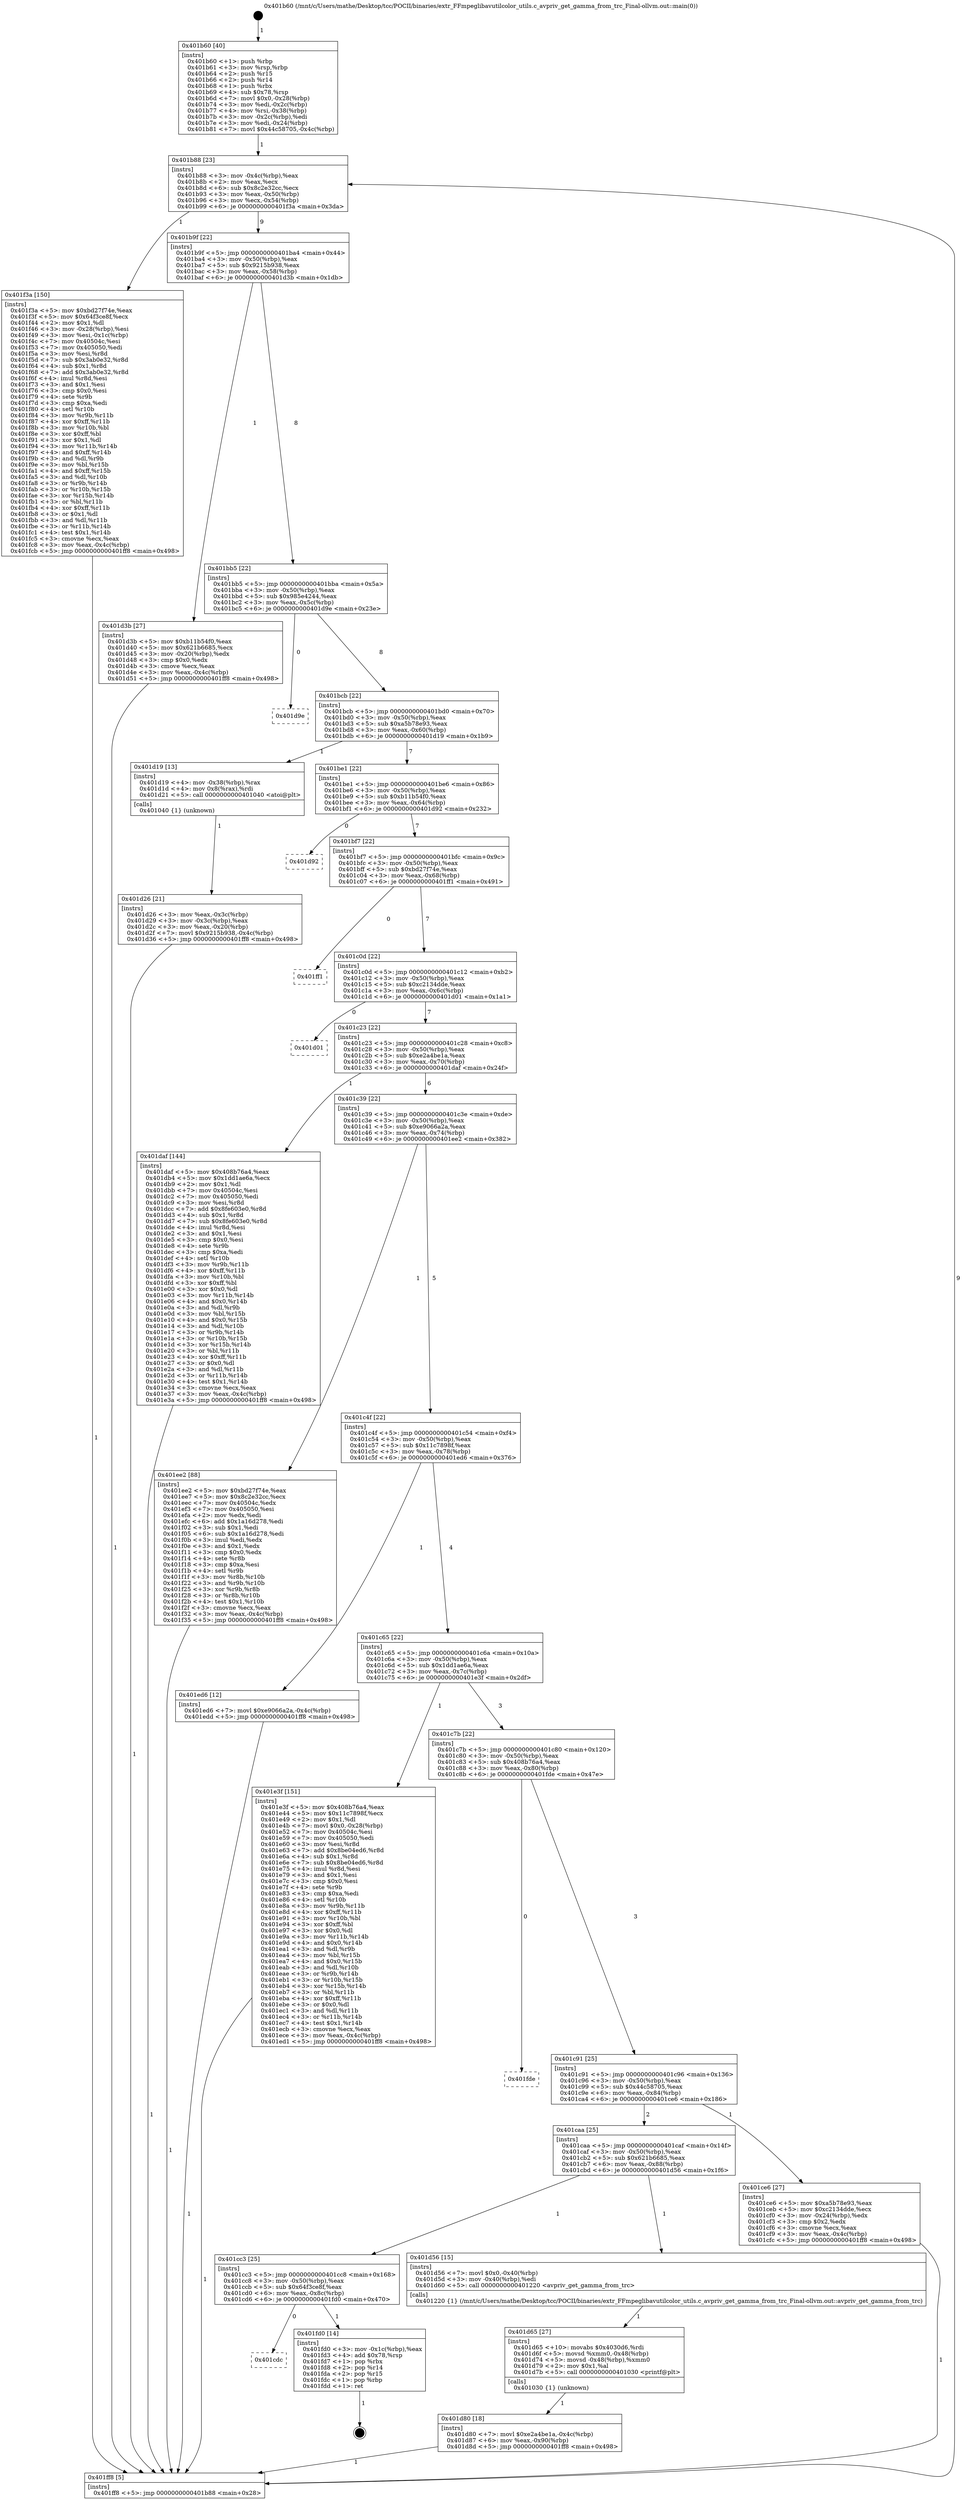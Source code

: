 digraph "0x401b60" {
  label = "0x401b60 (/mnt/c/Users/mathe/Desktop/tcc/POCII/binaries/extr_FFmpeglibavutilcolor_utils.c_avpriv_get_gamma_from_trc_Final-ollvm.out::main(0))"
  labelloc = "t"
  node[shape=record]

  Entry [label="",width=0.3,height=0.3,shape=circle,fillcolor=black,style=filled]
  "0x401b88" [label="{
     0x401b88 [23]\l
     | [instrs]\l
     &nbsp;&nbsp;0x401b88 \<+3\>: mov -0x4c(%rbp),%eax\l
     &nbsp;&nbsp;0x401b8b \<+2\>: mov %eax,%ecx\l
     &nbsp;&nbsp;0x401b8d \<+6\>: sub $0x8c2e32cc,%ecx\l
     &nbsp;&nbsp;0x401b93 \<+3\>: mov %eax,-0x50(%rbp)\l
     &nbsp;&nbsp;0x401b96 \<+3\>: mov %ecx,-0x54(%rbp)\l
     &nbsp;&nbsp;0x401b99 \<+6\>: je 0000000000401f3a \<main+0x3da\>\l
  }"]
  "0x401f3a" [label="{
     0x401f3a [150]\l
     | [instrs]\l
     &nbsp;&nbsp;0x401f3a \<+5\>: mov $0xbd27f74e,%eax\l
     &nbsp;&nbsp;0x401f3f \<+5\>: mov $0x64f3ce8f,%ecx\l
     &nbsp;&nbsp;0x401f44 \<+2\>: mov $0x1,%dl\l
     &nbsp;&nbsp;0x401f46 \<+3\>: mov -0x28(%rbp),%esi\l
     &nbsp;&nbsp;0x401f49 \<+3\>: mov %esi,-0x1c(%rbp)\l
     &nbsp;&nbsp;0x401f4c \<+7\>: mov 0x40504c,%esi\l
     &nbsp;&nbsp;0x401f53 \<+7\>: mov 0x405050,%edi\l
     &nbsp;&nbsp;0x401f5a \<+3\>: mov %esi,%r8d\l
     &nbsp;&nbsp;0x401f5d \<+7\>: sub $0x3ab0e32,%r8d\l
     &nbsp;&nbsp;0x401f64 \<+4\>: sub $0x1,%r8d\l
     &nbsp;&nbsp;0x401f68 \<+7\>: add $0x3ab0e32,%r8d\l
     &nbsp;&nbsp;0x401f6f \<+4\>: imul %r8d,%esi\l
     &nbsp;&nbsp;0x401f73 \<+3\>: and $0x1,%esi\l
     &nbsp;&nbsp;0x401f76 \<+3\>: cmp $0x0,%esi\l
     &nbsp;&nbsp;0x401f79 \<+4\>: sete %r9b\l
     &nbsp;&nbsp;0x401f7d \<+3\>: cmp $0xa,%edi\l
     &nbsp;&nbsp;0x401f80 \<+4\>: setl %r10b\l
     &nbsp;&nbsp;0x401f84 \<+3\>: mov %r9b,%r11b\l
     &nbsp;&nbsp;0x401f87 \<+4\>: xor $0xff,%r11b\l
     &nbsp;&nbsp;0x401f8b \<+3\>: mov %r10b,%bl\l
     &nbsp;&nbsp;0x401f8e \<+3\>: xor $0xff,%bl\l
     &nbsp;&nbsp;0x401f91 \<+3\>: xor $0x1,%dl\l
     &nbsp;&nbsp;0x401f94 \<+3\>: mov %r11b,%r14b\l
     &nbsp;&nbsp;0x401f97 \<+4\>: and $0xff,%r14b\l
     &nbsp;&nbsp;0x401f9b \<+3\>: and %dl,%r9b\l
     &nbsp;&nbsp;0x401f9e \<+3\>: mov %bl,%r15b\l
     &nbsp;&nbsp;0x401fa1 \<+4\>: and $0xff,%r15b\l
     &nbsp;&nbsp;0x401fa5 \<+3\>: and %dl,%r10b\l
     &nbsp;&nbsp;0x401fa8 \<+3\>: or %r9b,%r14b\l
     &nbsp;&nbsp;0x401fab \<+3\>: or %r10b,%r15b\l
     &nbsp;&nbsp;0x401fae \<+3\>: xor %r15b,%r14b\l
     &nbsp;&nbsp;0x401fb1 \<+3\>: or %bl,%r11b\l
     &nbsp;&nbsp;0x401fb4 \<+4\>: xor $0xff,%r11b\l
     &nbsp;&nbsp;0x401fb8 \<+3\>: or $0x1,%dl\l
     &nbsp;&nbsp;0x401fbb \<+3\>: and %dl,%r11b\l
     &nbsp;&nbsp;0x401fbe \<+3\>: or %r11b,%r14b\l
     &nbsp;&nbsp;0x401fc1 \<+4\>: test $0x1,%r14b\l
     &nbsp;&nbsp;0x401fc5 \<+3\>: cmovne %ecx,%eax\l
     &nbsp;&nbsp;0x401fc8 \<+3\>: mov %eax,-0x4c(%rbp)\l
     &nbsp;&nbsp;0x401fcb \<+5\>: jmp 0000000000401ff8 \<main+0x498\>\l
  }"]
  "0x401b9f" [label="{
     0x401b9f [22]\l
     | [instrs]\l
     &nbsp;&nbsp;0x401b9f \<+5\>: jmp 0000000000401ba4 \<main+0x44\>\l
     &nbsp;&nbsp;0x401ba4 \<+3\>: mov -0x50(%rbp),%eax\l
     &nbsp;&nbsp;0x401ba7 \<+5\>: sub $0x9215b938,%eax\l
     &nbsp;&nbsp;0x401bac \<+3\>: mov %eax,-0x58(%rbp)\l
     &nbsp;&nbsp;0x401baf \<+6\>: je 0000000000401d3b \<main+0x1db\>\l
  }"]
  Exit [label="",width=0.3,height=0.3,shape=circle,fillcolor=black,style=filled,peripheries=2]
  "0x401d3b" [label="{
     0x401d3b [27]\l
     | [instrs]\l
     &nbsp;&nbsp;0x401d3b \<+5\>: mov $0xb11b54f0,%eax\l
     &nbsp;&nbsp;0x401d40 \<+5\>: mov $0x621b6685,%ecx\l
     &nbsp;&nbsp;0x401d45 \<+3\>: mov -0x20(%rbp),%edx\l
     &nbsp;&nbsp;0x401d48 \<+3\>: cmp $0x0,%edx\l
     &nbsp;&nbsp;0x401d4b \<+3\>: cmove %ecx,%eax\l
     &nbsp;&nbsp;0x401d4e \<+3\>: mov %eax,-0x4c(%rbp)\l
     &nbsp;&nbsp;0x401d51 \<+5\>: jmp 0000000000401ff8 \<main+0x498\>\l
  }"]
  "0x401bb5" [label="{
     0x401bb5 [22]\l
     | [instrs]\l
     &nbsp;&nbsp;0x401bb5 \<+5\>: jmp 0000000000401bba \<main+0x5a\>\l
     &nbsp;&nbsp;0x401bba \<+3\>: mov -0x50(%rbp),%eax\l
     &nbsp;&nbsp;0x401bbd \<+5\>: sub $0x985e4244,%eax\l
     &nbsp;&nbsp;0x401bc2 \<+3\>: mov %eax,-0x5c(%rbp)\l
     &nbsp;&nbsp;0x401bc5 \<+6\>: je 0000000000401d9e \<main+0x23e\>\l
  }"]
  "0x401cdc" [label="{
     0x401cdc\l
  }", style=dashed]
  "0x401d9e" [label="{
     0x401d9e\l
  }", style=dashed]
  "0x401bcb" [label="{
     0x401bcb [22]\l
     | [instrs]\l
     &nbsp;&nbsp;0x401bcb \<+5\>: jmp 0000000000401bd0 \<main+0x70\>\l
     &nbsp;&nbsp;0x401bd0 \<+3\>: mov -0x50(%rbp),%eax\l
     &nbsp;&nbsp;0x401bd3 \<+5\>: sub $0xa5b78e93,%eax\l
     &nbsp;&nbsp;0x401bd8 \<+3\>: mov %eax,-0x60(%rbp)\l
     &nbsp;&nbsp;0x401bdb \<+6\>: je 0000000000401d19 \<main+0x1b9\>\l
  }"]
  "0x401fd0" [label="{
     0x401fd0 [14]\l
     | [instrs]\l
     &nbsp;&nbsp;0x401fd0 \<+3\>: mov -0x1c(%rbp),%eax\l
     &nbsp;&nbsp;0x401fd3 \<+4\>: add $0x78,%rsp\l
     &nbsp;&nbsp;0x401fd7 \<+1\>: pop %rbx\l
     &nbsp;&nbsp;0x401fd8 \<+2\>: pop %r14\l
     &nbsp;&nbsp;0x401fda \<+2\>: pop %r15\l
     &nbsp;&nbsp;0x401fdc \<+1\>: pop %rbp\l
     &nbsp;&nbsp;0x401fdd \<+1\>: ret\l
  }"]
  "0x401d19" [label="{
     0x401d19 [13]\l
     | [instrs]\l
     &nbsp;&nbsp;0x401d19 \<+4\>: mov -0x38(%rbp),%rax\l
     &nbsp;&nbsp;0x401d1d \<+4\>: mov 0x8(%rax),%rdi\l
     &nbsp;&nbsp;0x401d21 \<+5\>: call 0000000000401040 \<atoi@plt\>\l
     | [calls]\l
     &nbsp;&nbsp;0x401040 \{1\} (unknown)\l
  }"]
  "0x401be1" [label="{
     0x401be1 [22]\l
     | [instrs]\l
     &nbsp;&nbsp;0x401be1 \<+5\>: jmp 0000000000401be6 \<main+0x86\>\l
     &nbsp;&nbsp;0x401be6 \<+3\>: mov -0x50(%rbp),%eax\l
     &nbsp;&nbsp;0x401be9 \<+5\>: sub $0xb11b54f0,%eax\l
     &nbsp;&nbsp;0x401bee \<+3\>: mov %eax,-0x64(%rbp)\l
     &nbsp;&nbsp;0x401bf1 \<+6\>: je 0000000000401d92 \<main+0x232\>\l
  }"]
  "0x401d80" [label="{
     0x401d80 [18]\l
     | [instrs]\l
     &nbsp;&nbsp;0x401d80 \<+7\>: movl $0xe2a4be1a,-0x4c(%rbp)\l
     &nbsp;&nbsp;0x401d87 \<+6\>: mov %eax,-0x90(%rbp)\l
     &nbsp;&nbsp;0x401d8d \<+5\>: jmp 0000000000401ff8 \<main+0x498\>\l
  }"]
  "0x401d92" [label="{
     0x401d92\l
  }", style=dashed]
  "0x401bf7" [label="{
     0x401bf7 [22]\l
     | [instrs]\l
     &nbsp;&nbsp;0x401bf7 \<+5\>: jmp 0000000000401bfc \<main+0x9c\>\l
     &nbsp;&nbsp;0x401bfc \<+3\>: mov -0x50(%rbp),%eax\l
     &nbsp;&nbsp;0x401bff \<+5\>: sub $0xbd27f74e,%eax\l
     &nbsp;&nbsp;0x401c04 \<+3\>: mov %eax,-0x68(%rbp)\l
     &nbsp;&nbsp;0x401c07 \<+6\>: je 0000000000401ff1 \<main+0x491\>\l
  }"]
  "0x401d65" [label="{
     0x401d65 [27]\l
     | [instrs]\l
     &nbsp;&nbsp;0x401d65 \<+10\>: movabs $0x4030d6,%rdi\l
     &nbsp;&nbsp;0x401d6f \<+5\>: movsd %xmm0,-0x48(%rbp)\l
     &nbsp;&nbsp;0x401d74 \<+5\>: movsd -0x48(%rbp),%xmm0\l
     &nbsp;&nbsp;0x401d79 \<+2\>: mov $0x1,%al\l
     &nbsp;&nbsp;0x401d7b \<+5\>: call 0000000000401030 \<printf@plt\>\l
     | [calls]\l
     &nbsp;&nbsp;0x401030 \{1\} (unknown)\l
  }"]
  "0x401ff1" [label="{
     0x401ff1\l
  }", style=dashed]
  "0x401c0d" [label="{
     0x401c0d [22]\l
     | [instrs]\l
     &nbsp;&nbsp;0x401c0d \<+5\>: jmp 0000000000401c12 \<main+0xb2\>\l
     &nbsp;&nbsp;0x401c12 \<+3\>: mov -0x50(%rbp),%eax\l
     &nbsp;&nbsp;0x401c15 \<+5\>: sub $0xc2134dde,%eax\l
     &nbsp;&nbsp;0x401c1a \<+3\>: mov %eax,-0x6c(%rbp)\l
     &nbsp;&nbsp;0x401c1d \<+6\>: je 0000000000401d01 \<main+0x1a1\>\l
  }"]
  "0x401cc3" [label="{
     0x401cc3 [25]\l
     | [instrs]\l
     &nbsp;&nbsp;0x401cc3 \<+5\>: jmp 0000000000401cc8 \<main+0x168\>\l
     &nbsp;&nbsp;0x401cc8 \<+3\>: mov -0x50(%rbp),%eax\l
     &nbsp;&nbsp;0x401ccb \<+5\>: sub $0x64f3ce8f,%eax\l
     &nbsp;&nbsp;0x401cd0 \<+6\>: mov %eax,-0x8c(%rbp)\l
     &nbsp;&nbsp;0x401cd6 \<+6\>: je 0000000000401fd0 \<main+0x470\>\l
  }"]
  "0x401d01" [label="{
     0x401d01\l
  }", style=dashed]
  "0x401c23" [label="{
     0x401c23 [22]\l
     | [instrs]\l
     &nbsp;&nbsp;0x401c23 \<+5\>: jmp 0000000000401c28 \<main+0xc8\>\l
     &nbsp;&nbsp;0x401c28 \<+3\>: mov -0x50(%rbp),%eax\l
     &nbsp;&nbsp;0x401c2b \<+5\>: sub $0xe2a4be1a,%eax\l
     &nbsp;&nbsp;0x401c30 \<+3\>: mov %eax,-0x70(%rbp)\l
     &nbsp;&nbsp;0x401c33 \<+6\>: je 0000000000401daf \<main+0x24f\>\l
  }"]
  "0x401d56" [label="{
     0x401d56 [15]\l
     | [instrs]\l
     &nbsp;&nbsp;0x401d56 \<+7\>: movl $0x0,-0x40(%rbp)\l
     &nbsp;&nbsp;0x401d5d \<+3\>: mov -0x40(%rbp),%edi\l
     &nbsp;&nbsp;0x401d60 \<+5\>: call 0000000000401220 \<avpriv_get_gamma_from_trc\>\l
     | [calls]\l
     &nbsp;&nbsp;0x401220 \{1\} (/mnt/c/Users/mathe/Desktop/tcc/POCII/binaries/extr_FFmpeglibavutilcolor_utils.c_avpriv_get_gamma_from_trc_Final-ollvm.out::avpriv_get_gamma_from_trc)\l
  }"]
  "0x401daf" [label="{
     0x401daf [144]\l
     | [instrs]\l
     &nbsp;&nbsp;0x401daf \<+5\>: mov $0x408b76a4,%eax\l
     &nbsp;&nbsp;0x401db4 \<+5\>: mov $0x1dd1ae6a,%ecx\l
     &nbsp;&nbsp;0x401db9 \<+2\>: mov $0x1,%dl\l
     &nbsp;&nbsp;0x401dbb \<+7\>: mov 0x40504c,%esi\l
     &nbsp;&nbsp;0x401dc2 \<+7\>: mov 0x405050,%edi\l
     &nbsp;&nbsp;0x401dc9 \<+3\>: mov %esi,%r8d\l
     &nbsp;&nbsp;0x401dcc \<+7\>: add $0x8fe603e0,%r8d\l
     &nbsp;&nbsp;0x401dd3 \<+4\>: sub $0x1,%r8d\l
     &nbsp;&nbsp;0x401dd7 \<+7\>: sub $0x8fe603e0,%r8d\l
     &nbsp;&nbsp;0x401dde \<+4\>: imul %r8d,%esi\l
     &nbsp;&nbsp;0x401de2 \<+3\>: and $0x1,%esi\l
     &nbsp;&nbsp;0x401de5 \<+3\>: cmp $0x0,%esi\l
     &nbsp;&nbsp;0x401de8 \<+4\>: sete %r9b\l
     &nbsp;&nbsp;0x401dec \<+3\>: cmp $0xa,%edi\l
     &nbsp;&nbsp;0x401def \<+4\>: setl %r10b\l
     &nbsp;&nbsp;0x401df3 \<+3\>: mov %r9b,%r11b\l
     &nbsp;&nbsp;0x401df6 \<+4\>: xor $0xff,%r11b\l
     &nbsp;&nbsp;0x401dfa \<+3\>: mov %r10b,%bl\l
     &nbsp;&nbsp;0x401dfd \<+3\>: xor $0xff,%bl\l
     &nbsp;&nbsp;0x401e00 \<+3\>: xor $0x0,%dl\l
     &nbsp;&nbsp;0x401e03 \<+3\>: mov %r11b,%r14b\l
     &nbsp;&nbsp;0x401e06 \<+4\>: and $0x0,%r14b\l
     &nbsp;&nbsp;0x401e0a \<+3\>: and %dl,%r9b\l
     &nbsp;&nbsp;0x401e0d \<+3\>: mov %bl,%r15b\l
     &nbsp;&nbsp;0x401e10 \<+4\>: and $0x0,%r15b\l
     &nbsp;&nbsp;0x401e14 \<+3\>: and %dl,%r10b\l
     &nbsp;&nbsp;0x401e17 \<+3\>: or %r9b,%r14b\l
     &nbsp;&nbsp;0x401e1a \<+3\>: or %r10b,%r15b\l
     &nbsp;&nbsp;0x401e1d \<+3\>: xor %r15b,%r14b\l
     &nbsp;&nbsp;0x401e20 \<+3\>: or %bl,%r11b\l
     &nbsp;&nbsp;0x401e23 \<+4\>: xor $0xff,%r11b\l
     &nbsp;&nbsp;0x401e27 \<+3\>: or $0x0,%dl\l
     &nbsp;&nbsp;0x401e2a \<+3\>: and %dl,%r11b\l
     &nbsp;&nbsp;0x401e2d \<+3\>: or %r11b,%r14b\l
     &nbsp;&nbsp;0x401e30 \<+4\>: test $0x1,%r14b\l
     &nbsp;&nbsp;0x401e34 \<+3\>: cmovne %ecx,%eax\l
     &nbsp;&nbsp;0x401e37 \<+3\>: mov %eax,-0x4c(%rbp)\l
     &nbsp;&nbsp;0x401e3a \<+5\>: jmp 0000000000401ff8 \<main+0x498\>\l
  }"]
  "0x401c39" [label="{
     0x401c39 [22]\l
     | [instrs]\l
     &nbsp;&nbsp;0x401c39 \<+5\>: jmp 0000000000401c3e \<main+0xde\>\l
     &nbsp;&nbsp;0x401c3e \<+3\>: mov -0x50(%rbp),%eax\l
     &nbsp;&nbsp;0x401c41 \<+5\>: sub $0xe9066a2a,%eax\l
     &nbsp;&nbsp;0x401c46 \<+3\>: mov %eax,-0x74(%rbp)\l
     &nbsp;&nbsp;0x401c49 \<+6\>: je 0000000000401ee2 \<main+0x382\>\l
  }"]
  "0x401d26" [label="{
     0x401d26 [21]\l
     | [instrs]\l
     &nbsp;&nbsp;0x401d26 \<+3\>: mov %eax,-0x3c(%rbp)\l
     &nbsp;&nbsp;0x401d29 \<+3\>: mov -0x3c(%rbp),%eax\l
     &nbsp;&nbsp;0x401d2c \<+3\>: mov %eax,-0x20(%rbp)\l
     &nbsp;&nbsp;0x401d2f \<+7\>: movl $0x9215b938,-0x4c(%rbp)\l
     &nbsp;&nbsp;0x401d36 \<+5\>: jmp 0000000000401ff8 \<main+0x498\>\l
  }"]
  "0x401ee2" [label="{
     0x401ee2 [88]\l
     | [instrs]\l
     &nbsp;&nbsp;0x401ee2 \<+5\>: mov $0xbd27f74e,%eax\l
     &nbsp;&nbsp;0x401ee7 \<+5\>: mov $0x8c2e32cc,%ecx\l
     &nbsp;&nbsp;0x401eec \<+7\>: mov 0x40504c,%edx\l
     &nbsp;&nbsp;0x401ef3 \<+7\>: mov 0x405050,%esi\l
     &nbsp;&nbsp;0x401efa \<+2\>: mov %edx,%edi\l
     &nbsp;&nbsp;0x401efc \<+6\>: add $0x1a16d278,%edi\l
     &nbsp;&nbsp;0x401f02 \<+3\>: sub $0x1,%edi\l
     &nbsp;&nbsp;0x401f05 \<+6\>: sub $0x1a16d278,%edi\l
     &nbsp;&nbsp;0x401f0b \<+3\>: imul %edi,%edx\l
     &nbsp;&nbsp;0x401f0e \<+3\>: and $0x1,%edx\l
     &nbsp;&nbsp;0x401f11 \<+3\>: cmp $0x0,%edx\l
     &nbsp;&nbsp;0x401f14 \<+4\>: sete %r8b\l
     &nbsp;&nbsp;0x401f18 \<+3\>: cmp $0xa,%esi\l
     &nbsp;&nbsp;0x401f1b \<+4\>: setl %r9b\l
     &nbsp;&nbsp;0x401f1f \<+3\>: mov %r8b,%r10b\l
     &nbsp;&nbsp;0x401f22 \<+3\>: and %r9b,%r10b\l
     &nbsp;&nbsp;0x401f25 \<+3\>: xor %r9b,%r8b\l
     &nbsp;&nbsp;0x401f28 \<+3\>: or %r8b,%r10b\l
     &nbsp;&nbsp;0x401f2b \<+4\>: test $0x1,%r10b\l
     &nbsp;&nbsp;0x401f2f \<+3\>: cmovne %ecx,%eax\l
     &nbsp;&nbsp;0x401f32 \<+3\>: mov %eax,-0x4c(%rbp)\l
     &nbsp;&nbsp;0x401f35 \<+5\>: jmp 0000000000401ff8 \<main+0x498\>\l
  }"]
  "0x401c4f" [label="{
     0x401c4f [22]\l
     | [instrs]\l
     &nbsp;&nbsp;0x401c4f \<+5\>: jmp 0000000000401c54 \<main+0xf4\>\l
     &nbsp;&nbsp;0x401c54 \<+3\>: mov -0x50(%rbp),%eax\l
     &nbsp;&nbsp;0x401c57 \<+5\>: sub $0x11c7898f,%eax\l
     &nbsp;&nbsp;0x401c5c \<+3\>: mov %eax,-0x78(%rbp)\l
     &nbsp;&nbsp;0x401c5f \<+6\>: je 0000000000401ed6 \<main+0x376\>\l
  }"]
  "0x401b60" [label="{
     0x401b60 [40]\l
     | [instrs]\l
     &nbsp;&nbsp;0x401b60 \<+1\>: push %rbp\l
     &nbsp;&nbsp;0x401b61 \<+3\>: mov %rsp,%rbp\l
     &nbsp;&nbsp;0x401b64 \<+2\>: push %r15\l
     &nbsp;&nbsp;0x401b66 \<+2\>: push %r14\l
     &nbsp;&nbsp;0x401b68 \<+1\>: push %rbx\l
     &nbsp;&nbsp;0x401b69 \<+4\>: sub $0x78,%rsp\l
     &nbsp;&nbsp;0x401b6d \<+7\>: movl $0x0,-0x28(%rbp)\l
     &nbsp;&nbsp;0x401b74 \<+3\>: mov %edi,-0x2c(%rbp)\l
     &nbsp;&nbsp;0x401b77 \<+4\>: mov %rsi,-0x38(%rbp)\l
     &nbsp;&nbsp;0x401b7b \<+3\>: mov -0x2c(%rbp),%edi\l
     &nbsp;&nbsp;0x401b7e \<+3\>: mov %edi,-0x24(%rbp)\l
     &nbsp;&nbsp;0x401b81 \<+7\>: movl $0x44c58705,-0x4c(%rbp)\l
  }"]
  "0x401ed6" [label="{
     0x401ed6 [12]\l
     | [instrs]\l
     &nbsp;&nbsp;0x401ed6 \<+7\>: movl $0xe9066a2a,-0x4c(%rbp)\l
     &nbsp;&nbsp;0x401edd \<+5\>: jmp 0000000000401ff8 \<main+0x498\>\l
  }"]
  "0x401c65" [label="{
     0x401c65 [22]\l
     | [instrs]\l
     &nbsp;&nbsp;0x401c65 \<+5\>: jmp 0000000000401c6a \<main+0x10a\>\l
     &nbsp;&nbsp;0x401c6a \<+3\>: mov -0x50(%rbp),%eax\l
     &nbsp;&nbsp;0x401c6d \<+5\>: sub $0x1dd1ae6a,%eax\l
     &nbsp;&nbsp;0x401c72 \<+3\>: mov %eax,-0x7c(%rbp)\l
     &nbsp;&nbsp;0x401c75 \<+6\>: je 0000000000401e3f \<main+0x2df\>\l
  }"]
  "0x401ff8" [label="{
     0x401ff8 [5]\l
     | [instrs]\l
     &nbsp;&nbsp;0x401ff8 \<+5\>: jmp 0000000000401b88 \<main+0x28\>\l
  }"]
  "0x401e3f" [label="{
     0x401e3f [151]\l
     | [instrs]\l
     &nbsp;&nbsp;0x401e3f \<+5\>: mov $0x408b76a4,%eax\l
     &nbsp;&nbsp;0x401e44 \<+5\>: mov $0x11c7898f,%ecx\l
     &nbsp;&nbsp;0x401e49 \<+2\>: mov $0x1,%dl\l
     &nbsp;&nbsp;0x401e4b \<+7\>: movl $0x0,-0x28(%rbp)\l
     &nbsp;&nbsp;0x401e52 \<+7\>: mov 0x40504c,%esi\l
     &nbsp;&nbsp;0x401e59 \<+7\>: mov 0x405050,%edi\l
     &nbsp;&nbsp;0x401e60 \<+3\>: mov %esi,%r8d\l
     &nbsp;&nbsp;0x401e63 \<+7\>: add $0x8be04ed6,%r8d\l
     &nbsp;&nbsp;0x401e6a \<+4\>: sub $0x1,%r8d\l
     &nbsp;&nbsp;0x401e6e \<+7\>: sub $0x8be04ed6,%r8d\l
     &nbsp;&nbsp;0x401e75 \<+4\>: imul %r8d,%esi\l
     &nbsp;&nbsp;0x401e79 \<+3\>: and $0x1,%esi\l
     &nbsp;&nbsp;0x401e7c \<+3\>: cmp $0x0,%esi\l
     &nbsp;&nbsp;0x401e7f \<+4\>: sete %r9b\l
     &nbsp;&nbsp;0x401e83 \<+3\>: cmp $0xa,%edi\l
     &nbsp;&nbsp;0x401e86 \<+4\>: setl %r10b\l
     &nbsp;&nbsp;0x401e8a \<+3\>: mov %r9b,%r11b\l
     &nbsp;&nbsp;0x401e8d \<+4\>: xor $0xff,%r11b\l
     &nbsp;&nbsp;0x401e91 \<+3\>: mov %r10b,%bl\l
     &nbsp;&nbsp;0x401e94 \<+3\>: xor $0xff,%bl\l
     &nbsp;&nbsp;0x401e97 \<+3\>: xor $0x0,%dl\l
     &nbsp;&nbsp;0x401e9a \<+3\>: mov %r11b,%r14b\l
     &nbsp;&nbsp;0x401e9d \<+4\>: and $0x0,%r14b\l
     &nbsp;&nbsp;0x401ea1 \<+3\>: and %dl,%r9b\l
     &nbsp;&nbsp;0x401ea4 \<+3\>: mov %bl,%r15b\l
     &nbsp;&nbsp;0x401ea7 \<+4\>: and $0x0,%r15b\l
     &nbsp;&nbsp;0x401eab \<+3\>: and %dl,%r10b\l
     &nbsp;&nbsp;0x401eae \<+3\>: or %r9b,%r14b\l
     &nbsp;&nbsp;0x401eb1 \<+3\>: or %r10b,%r15b\l
     &nbsp;&nbsp;0x401eb4 \<+3\>: xor %r15b,%r14b\l
     &nbsp;&nbsp;0x401eb7 \<+3\>: or %bl,%r11b\l
     &nbsp;&nbsp;0x401eba \<+4\>: xor $0xff,%r11b\l
     &nbsp;&nbsp;0x401ebe \<+3\>: or $0x0,%dl\l
     &nbsp;&nbsp;0x401ec1 \<+3\>: and %dl,%r11b\l
     &nbsp;&nbsp;0x401ec4 \<+3\>: or %r11b,%r14b\l
     &nbsp;&nbsp;0x401ec7 \<+4\>: test $0x1,%r14b\l
     &nbsp;&nbsp;0x401ecb \<+3\>: cmovne %ecx,%eax\l
     &nbsp;&nbsp;0x401ece \<+3\>: mov %eax,-0x4c(%rbp)\l
     &nbsp;&nbsp;0x401ed1 \<+5\>: jmp 0000000000401ff8 \<main+0x498\>\l
  }"]
  "0x401c7b" [label="{
     0x401c7b [22]\l
     | [instrs]\l
     &nbsp;&nbsp;0x401c7b \<+5\>: jmp 0000000000401c80 \<main+0x120\>\l
     &nbsp;&nbsp;0x401c80 \<+3\>: mov -0x50(%rbp),%eax\l
     &nbsp;&nbsp;0x401c83 \<+5\>: sub $0x408b76a4,%eax\l
     &nbsp;&nbsp;0x401c88 \<+3\>: mov %eax,-0x80(%rbp)\l
     &nbsp;&nbsp;0x401c8b \<+6\>: je 0000000000401fde \<main+0x47e\>\l
  }"]
  "0x401caa" [label="{
     0x401caa [25]\l
     | [instrs]\l
     &nbsp;&nbsp;0x401caa \<+5\>: jmp 0000000000401caf \<main+0x14f\>\l
     &nbsp;&nbsp;0x401caf \<+3\>: mov -0x50(%rbp),%eax\l
     &nbsp;&nbsp;0x401cb2 \<+5\>: sub $0x621b6685,%eax\l
     &nbsp;&nbsp;0x401cb7 \<+6\>: mov %eax,-0x88(%rbp)\l
     &nbsp;&nbsp;0x401cbd \<+6\>: je 0000000000401d56 \<main+0x1f6\>\l
  }"]
  "0x401fde" [label="{
     0x401fde\l
  }", style=dashed]
  "0x401c91" [label="{
     0x401c91 [25]\l
     | [instrs]\l
     &nbsp;&nbsp;0x401c91 \<+5\>: jmp 0000000000401c96 \<main+0x136\>\l
     &nbsp;&nbsp;0x401c96 \<+3\>: mov -0x50(%rbp),%eax\l
     &nbsp;&nbsp;0x401c99 \<+5\>: sub $0x44c58705,%eax\l
     &nbsp;&nbsp;0x401c9e \<+6\>: mov %eax,-0x84(%rbp)\l
     &nbsp;&nbsp;0x401ca4 \<+6\>: je 0000000000401ce6 \<main+0x186\>\l
  }"]
  "0x401ce6" [label="{
     0x401ce6 [27]\l
     | [instrs]\l
     &nbsp;&nbsp;0x401ce6 \<+5\>: mov $0xa5b78e93,%eax\l
     &nbsp;&nbsp;0x401ceb \<+5\>: mov $0xc2134dde,%ecx\l
     &nbsp;&nbsp;0x401cf0 \<+3\>: mov -0x24(%rbp),%edx\l
     &nbsp;&nbsp;0x401cf3 \<+3\>: cmp $0x2,%edx\l
     &nbsp;&nbsp;0x401cf6 \<+3\>: cmovne %ecx,%eax\l
     &nbsp;&nbsp;0x401cf9 \<+3\>: mov %eax,-0x4c(%rbp)\l
     &nbsp;&nbsp;0x401cfc \<+5\>: jmp 0000000000401ff8 \<main+0x498\>\l
  }"]
  Entry -> "0x401b60" [label=" 1"]
  "0x401b88" -> "0x401f3a" [label=" 1"]
  "0x401b88" -> "0x401b9f" [label=" 9"]
  "0x401fd0" -> Exit [label=" 1"]
  "0x401b9f" -> "0x401d3b" [label=" 1"]
  "0x401b9f" -> "0x401bb5" [label=" 8"]
  "0x401cc3" -> "0x401cdc" [label=" 0"]
  "0x401bb5" -> "0x401d9e" [label=" 0"]
  "0x401bb5" -> "0x401bcb" [label=" 8"]
  "0x401cc3" -> "0x401fd0" [label=" 1"]
  "0x401bcb" -> "0x401d19" [label=" 1"]
  "0x401bcb" -> "0x401be1" [label=" 7"]
  "0x401f3a" -> "0x401ff8" [label=" 1"]
  "0x401be1" -> "0x401d92" [label=" 0"]
  "0x401be1" -> "0x401bf7" [label=" 7"]
  "0x401ee2" -> "0x401ff8" [label=" 1"]
  "0x401bf7" -> "0x401ff1" [label=" 0"]
  "0x401bf7" -> "0x401c0d" [label=" 7"]
  "0x401ed6" -> "0x401ff8" [label=" 1"]
  "0x401c0d" -> "0x401d01" [label=" 0"]
  "0x401c0d" -> "0x401c23" [label=" 7"]
  "0x401e3f" -> "0x401ff8" [label=" 1"]
  "0x401c23" -> "0x401daf" [label=" 1"]
  "0x401c23" -> "0x401c39" [label=" 6"]
  "0x401daf" -> "0x401ff8" [label=" 1"]
  "0x401c39" -> "0x401ee2" [label=" 1"]
  "0x401c39" -> "0x401c4f" [label=" 5"]
  "0x401d65" -> "0x401d80" [label=" 1"]
  "0x401c4f" -> "0x401ed6" [label=" 1"]
  "0x401c4f" -> "0x401c65" [label=" 4"]
  "0x401d56" -> "0x401d65" [label=" 1"]
  "0x401c65" -> "0x401e3f" [label=" 1"]
  "0x401c65" -> "0x401c7b" [label=" 3"]
  "0x401caa" -> "0x401cc3" [label=" 1"]
  "0x401c7b" -> "0x401fde" [label=" 0"]
  "0x401c7b" -> "0x401c91" [label=" 3"]
  "0x401caa" -> "0x401d56" [label=" 1"]
  "0x401c91" -> "0x401ce6" [label=" 1"]
  "0x401c91" -> "0x401caa" [label=" 2"]
  "0x401ce6" -> "0x401ff8" [label=" 1"]
  "0x401b60" -> "0x401b88" [label=" 1"]
  "0x401ff8" -> "0x401b88" [label=" 9"]
  "0x401d19" -> "0x401d26" [label=" 1"]
  "0x401d26" -> "0x401ff8" [label=" 1"]
  "0x401d3b" -> "0x401ff8" [label=" 1"]
  "0x401d80" -> "0x401ff8" [label=" 1"]
}
